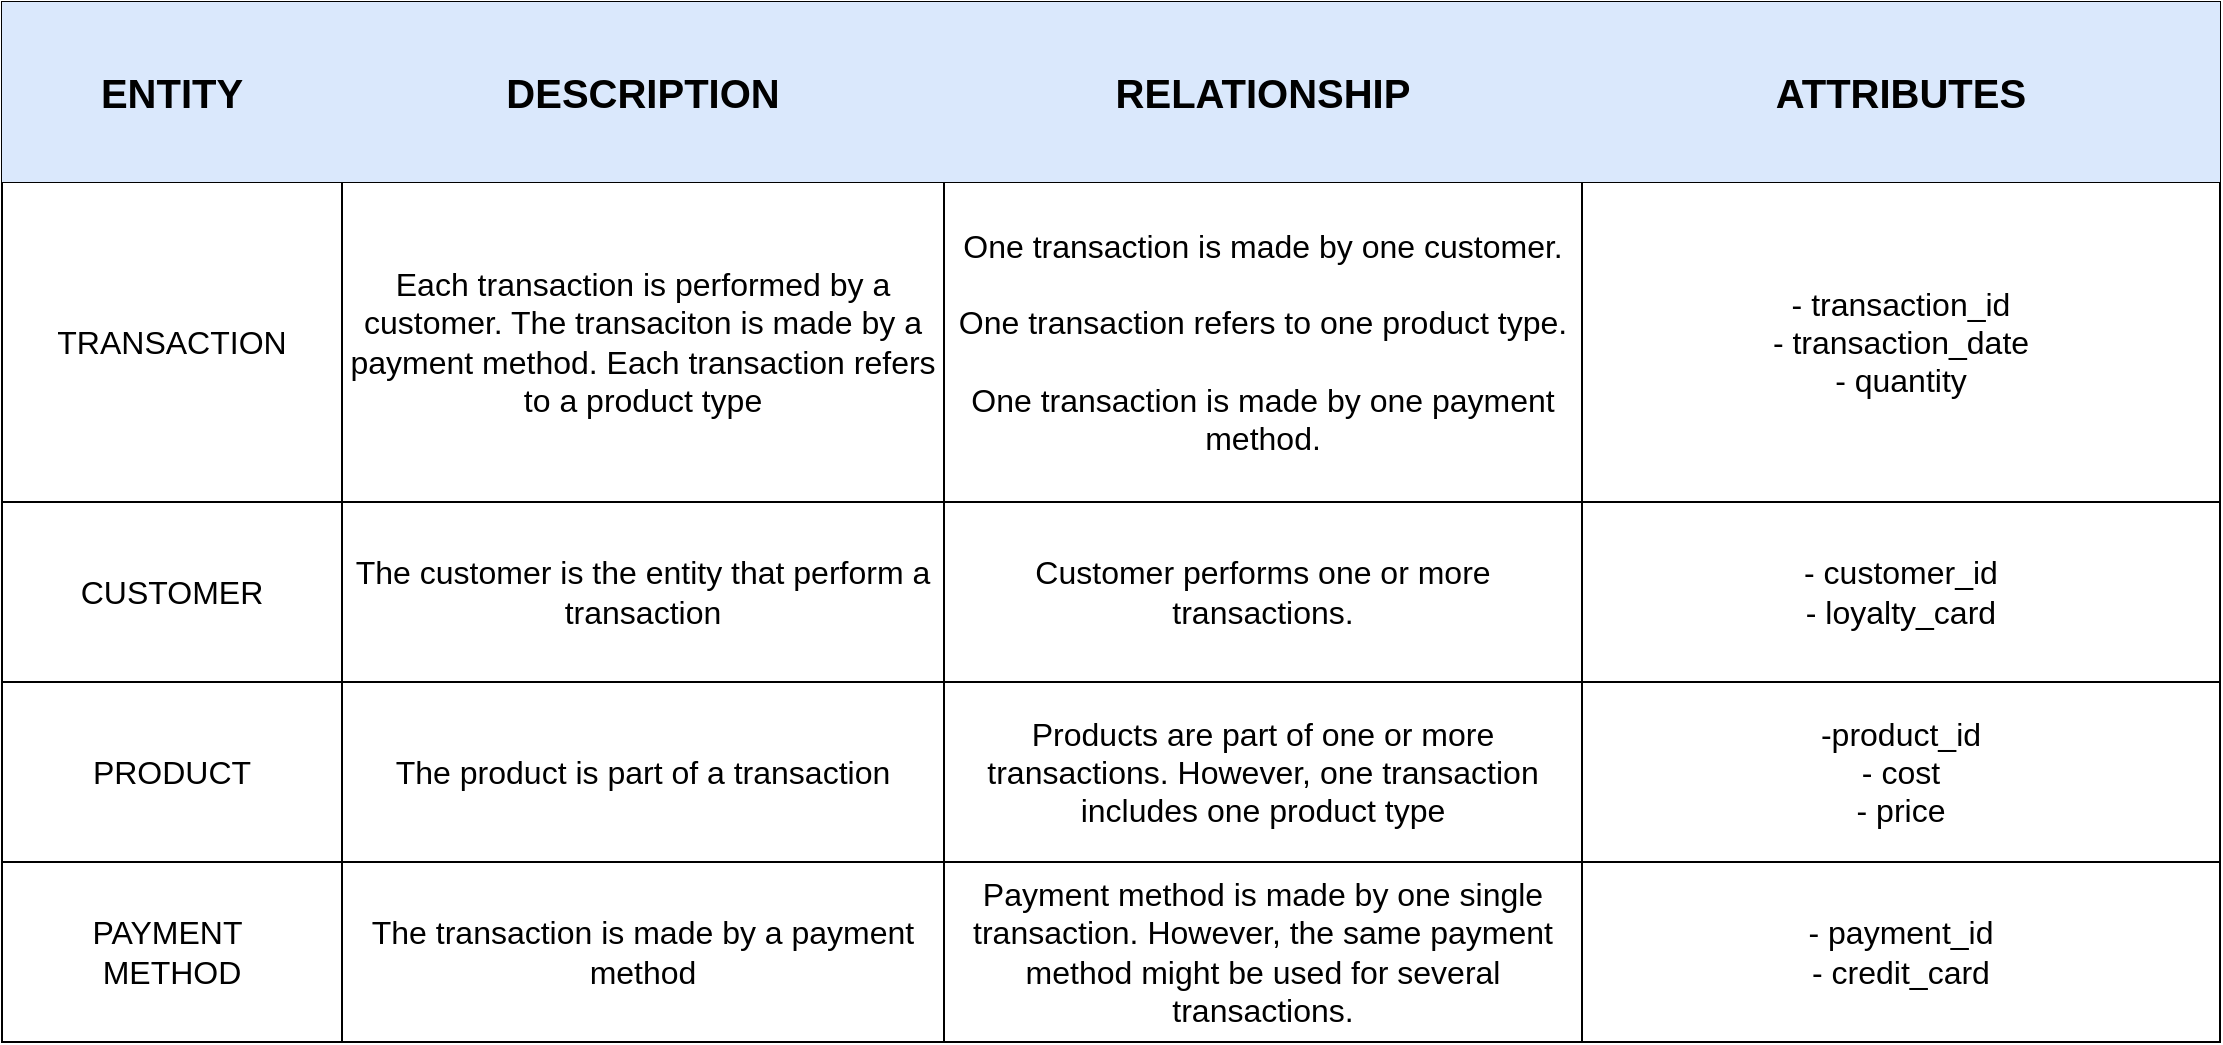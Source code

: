 <mxfile>
    <diagram id="ut0Wxn49TWIXNG7IUd-G" name="table_entities">
        <mxGraphModel dx="850" dy="534" grid="1" gridSize="10" guides="1" tooltips="1" connect="1" arrows="1" fold="1" page="1" pageScale="1" pageWidth="827" pageHeight="1169" math="0" shadow="0">
            <root>
                <mxCell id="0"/>
                <mxCell id="1" parent="0"/>
                <mxCell id="PE9amwRLzX3UN0lb-pWb-1" value="" style="shape=table;startSize=0;container=1;collapsible=0;childLayout=tableLayout;fontSize=16;strokeWidth=1;swimlaneFillColor=#000000;" parent="1" vertex="1">
                    <mxGeometry x="190" y="140" width="1109" height="520" as="geometry"/>
                </mxCell>
                <mxCell id="PE9amwRLzX3UN0lb-pWb-2" value="" style="shape=tableRow;horizontal=0;startSize=0;swimlaneHead=0;swimlaneBody=0;strokeColor=inherit;top=0;left=0;bottom=0;right=0;collapsible=0;dropTarget=0;fillColor=none;points=[[0,0.5],[1,0.5]];portConstraint=eastwest;fontSize=16;strokeWidth=1;swimlaneFillColor=#000000;" parent="PE9amwRLzX3UN0lb-pWb-1" vertex="1">
                    <mxGeometry width="1109" height="90" as="geometry"/>
                </mxCell>
                <mxCell id="PE9amwRLzX3UN0lb-pWb-3" value="ENTITY" style="shape=partialRectangle;html=1;whiteSpace=wrap;connectable=0;strokeColor=#000000;overflow=hidden;fillColor=#dae8fc;top=0;left=0;bottom=0;right=0;pointerEvents=1;fontSize=20;fontStyle=1;strokeWidth=1;swimlaneFillColor=#000000;" parent="PE9amwRLzX3UN0lb-pWb-2" vertex="1">
                    <mxGeometry width="170" height="90" as="geometry">
                        <mxRectangle width="170" height="90" as="alternateBounds"/>
                    </mxGeometry>
                </mxCell>
                <mxCell id="PE9amwRLzX3UN0lb-pWb-4" value="DESCRIPTION" style="shape=partialRectangle;html=1;whiteSpace=wrap;connectable=0;strokeColor=#000000;overflow=hidden;fillColor=#dae8fc;top=0;left=0;bottom=0;right=0;pointerEvents=1;fontSize=20;fontStyle=1;strokeWidth=1;swimlaneFillColor=#000000;" parent="PE9amwRLzX3UN0lb-pWb-2" vertex="1">
                    <mxGeometry x="170" width="301" height="90" as="geometry">
                        <mxRectangle width="301" height="90" as="alternateBounds"/>
                    </mxGeometry>
                </mxCell>
                <mxCell id="PE9amwRLzX3UN0lb-pWb-5" value="RELATIONSHIP" style="shape=partialRectangle;html=1;whiteSpace=wrap;connectable=0;strokeColor=#000000;overflow=hidden;fillColor=#dae8fc;top=0;left=0;bottom=0;right=0;pointerEvents=1;fontSize=20;fontStyle=1;strokeWidth=1;swimlaneFillColor=#000000;" parent="PE9amwRLzX3UN0lb-pWb-2" vertex="1">
                    <mxGeometry x="471" width="319" height="90" as="geometry">
                        <mxRectangle width="319" height="90" as="alternateBounds"/>
                    </mxGeometry>
                </mxCell>
                <mxCell id="3DvLu4khRIEmsDTxHqWY-5" value="ATTRIBUTES" style="shape=partialRectangle;html=1;whiteSpace=wrap;connectable=0;strokeColor=#000000;overflow=hidden;fillColor=#dae8fc;top=0;left=0;bottom=0;right=0;pointerEvents=1;fontSize=20;fontStyle=1;strokeWidth=1;swimlaneFillColor=#000000;" parent="PE9amwRLzX3UN0lb-pWb-2" vertex="1">
                    <mxGeometry x="790" width="319" height="90" as="geometry">
                        <mxRectangle width="319" height="90" as="alternateBounds"/>
                    </mxGeometry>
                </mxCell>
                <mxCell id="PE9amwRLzX3UN0lb-pWb-6" value="" style="shape=tableRow;horizontal=0;startSize=0;swimlaneHead=0;swimlaneBody=0;strokeColor=inherit;top=0;left=0;bottom=0;right=0;collapsible=0;dropTarget=0;fillColor=none;points=[[0,0.5],[1,0.5]];portConstraint=eastwest;fontSize=16;strokeWidth=1;swimlaneFillColor=#000000;" parent="PE9amwRLzX3UN0lb-pWb-1" vertex="1">
                    <mxGeometry y="90" width="1109" height="160" as="geometry"/>
                </mxCell>
                <mxCell id="PE9amwRLzX3UN0lb-pWb-7" value="TRANSACTION" style="shape=partialRectangle;html=1;whiteSpace=wrap;connectable=0;strokeColor=inherit;overflow=hidden;fillColor=none;top=0;left=0;bottom=0;right=0;pointerEvents=1;fontSize=16;strokeWidth=1;swimlaneFillColor=#000000;" parent="PE9amwRLzX3UN0lb-pWb-6" vertex="1">
                    <mxGeometry width="170" height="160" as="geometry">
                        <mxRectangle width="170" height="160" as="alternateBounds"/>
                    </mxGeometry>
                </mxCell>
                <mxCell id="PE9amwRLzX3UN0lb-pWb-8" value="Each transaction is performed by a customer. The transaciton is made by a payment method. Each transaction refers to a product type" style="shape=partialRectangle;html=1;whiteSpace=wrap;connectable=0;strokeColor=inherit;overflow=hidden;fillColor=none;top=0;left=0;bottom=0;right=0;pointerEvents=1;fontSize=16;strokeWidth=1;swimlaneFillColor=#000000;" parent="PE9amwRLzX3UN0lb-pWb-6" vertex="1">
                    <mxGeometry x="170" width="301" height="160" as="geometry">
                        <mxRectangle width="301" height="160" as="alternateBounds"/>
                    </mxGeometry>
                </mxCell>
                <mxCell id="PE9amwRLzX3UN0lb-pWb-9" value="One transaction is made by one customer.&lt;div&gt;&lt;font color=&quot;#000000&quot;&gt;&lt;br&gt;&lt;/font&gt;&lt;div&gt;&lt;span style=&quot;color: rgb(0, 0, 0);&quot;&gt;One transaction refers to one product type.&lt;/span&gt;&lt;/div&gt;&lt;/div&gt;&lt;div&gt;&lt;div style=&quot;scrollbar-color: light-dark(#e2e2e2, #4b4b4b)&lt;br/&gt;&#x9;&#x9;&#x9;&#x9;&#x9;light-dark(#fbfbfb, var(--dark-panel-color));&quot;&gt;&lt;div style=&quot;scrollbar-color: light-dark(#e2e2e2, #4b4b4b)&lt;br/&gt;&#x9;&#x9;&#x9;&#x9;&#x9;light-dark(#fbfbfb, var(--dark-panel-color));&quot;&gt;&lt;span style=&quot;color: rgb(0, 0, 0); scrollbar-color: light-dark(#e2e2e2, #4b4b4b)&lt;br/&gt;&#x9;&#x9;&#x9;&#x9;&#x9;light-dark(#fbfbfb, var(--dark-panel-color));&quot;&gt;&lt;br class=&quot;Apple-interchange-newline&quot;&gt;One transaction is made by one payment method.&lt;/span&gt;&lt;/div&gt;&lt;/div&gt;&lt;/div&gt;" style="shape=partialRectangle;html=1;whiteSpace=wrap;connectable=0;strokeColor=inherit;overflow=hidden;fillColor=none;top=0;left=0;bottom=0;right=0;pointerEvents=1;fontSize=16;strokeWidth=1;swimlaneFillColor=#000000;verticalAlign=middle;" parent="PE9amwRLzX3UN0lb-pWb-6" vertex="1">
                    <mxGeometry x="471" width="319" height="160" as="geometry">
                        <mxRectangle width="319" height="160" as="alternateBounds"/>
                    </mxGeometry>
                </mxCell>
                <mxCell id="3DvLu4khRIEmsDTxHqWY-6" value="- transaction_id&lt;div&gt;- transaction_date&lt;/div&gt;&lt;div&gt;- quantity&lt;/div&gt;" style="shape=partialRectangle;html=1;whiteSpace=wrap;connectable=0;strokeColor=inherit;overflow=hidden;fillColor=none;top=0;left=0;bottom=0;right=0;pointerEvents=1;fontSize=16;strokeWidth=1;swimlaneFillColor=#000000;verticalAlign=middle;" parent="PE9amwRLzX3UN0lb-pWb-6" vertex="1">
                    <mxGeometry x="790" width="319" height="160" as="geometry">
                        <mxRectangle width="319" height="160" as="alternateBounds"/>
                    </mxGeometry>
                </mxCell>
                <mxCell id="PE9amwRLzX3UN0lb-pWb-10" value="" style="shape=tableRow;horizontal=0;startSize=0;swimlaneHead=0;swimlaneBody=0;strokeColor=inherit;top=0;left=0;bottom=0;right=0;collapsible=0;dropTarget=0;fillColor=none;points=[[0,0.5],[1,0.5]];portConstraint=eastwest;fontSize=16;strokeWidth=1;swimlaneFillColor=#000000;" parent="PE9amwRLzX3UN0lb-pWb-1" vertex="1">
                    <mxGeometry y="250" width="1109" height="90" as="geometry"/>
                </mxCell>
                <mxCell id="PE9amwRLzX3UN0lb-pWb-11" value="CUSTOMER" style="shape=partialRectangle;html=1;whiteSpace=wrap;connectable=0;strokeColor=inherit;overflow=hidden;fillColor=none;top=0;left=0;bottom=0;right=0;pointerEvents=1;fontSize=16;strokeWidth=1;swimlaneFillColor=#000000;" parent="PE9amwRLzX3UN0lb-pWb-10" vertex="1">
                    <mxGeometry width="170" height="90" as="geometry">
                        <mxRectangle width="170" height="90" as="alternateBounds"/>
                    </mxGeometry>
                </mxCell>
                <mxCell id="PE9amwRLzX3UN0lb-pWb-12" value="The customer is the entity that perform a transaction" style="shape=partialRectangle;html=1;whiteSpace=wrap;connectable=0;strokeColor=inherit;overflow=hidden;fillColor=none;top=0;left=0;bottom=0;right=0;pointerEvents=1;fontSize=16;strokeWidth=1;swimlaneFillColor=#000000;" parent="PE9amwRLzX3UN0lb-pWb-10" vertex="1">
                    <mxGeometry x="170" width="301" height="90" as="geometry">
                        <mxRectangle width="301" height="90" as="alternateBounds"/>
                    </mxGeometry>
                </mxCell>
                <mxCell id="PE9amwRLzX3UN0lb-pWb-13" value="Customer performs one or more transactions." style="shape=partialRectangle;html=1;whiteSpace=wrap;connectable=0;strokeColor=inherit;overflow=hidden;fillColor=none;top=0;left=0;bottom=0;right=0;pointerEvents=1;fontSize=16;strokeWidth=1;swimlaneFillColor=#000000;" parent="PE9amwRLzX3UN0lb-pWb-10" vertex="1">
                    <mxGeometry x="471" width="319" height="90" as="geometry">
                        <mxRectangle width="319" height="90" as="alternateBounds"/>
                    </mxGeometry>
                </mxCell>
                <mxCell id="3DvLu4khRIEmsDTxHqWY-7" value="- customer_id&lt;div&gt;- loyalty_card&lt;/div&gt;" style="shape=partialRectangle;html=1;whiteSpace=wrap;connectable=0;strokeColor=inherit;overflow=hidden;fillColor=none;top=0;left=0;bottom=0;right=0;pointerEvents=1;fontSize=16;strokeWidth=1;swimlaneFillColor=#000000;" parent="PE9amwRLzX3UN0lb-pWb-10" vertex="1">
                    <mxGeometry x="790" width="319" height="90" as="geometry">
                        <mxRectangle width="319" height="90" as="alternateBounds"/>
                    </mxGeometry>
                </mxCell>
                <mxCell id="hpNWb869jJFFMArHxDOy-1" value="" style="shape=tableRow;horizontal=0;startSize=0;swimlaneHead=0;swimlaneBody=0;strokeColor=inherit;top=0;left=0;bottom=0;right=0;collapsible=0;dropTarget=0;fillColor=none;points=[[0,0.5],[1,0.5]];portConstraint=eastwest;fontSize=16;strokeWidth=1;swimlaneFillColor=#000000;" parent="PE9amwRLzX3UN0lb-pWb-1" vertex="1">
                    <mxGeometry y="340" width="1109" height="90" as="geometry"/>
                </mxCell>
                <mxCell id="hpNWb869jJFFMArHxDOy-2" value="PRODUCT" style="shape=partialRectangle;html=1;whiteSpace=wrap;connectable=0;strokeColor=inherit;overflow=hidden;fillColor=none;top=0;left=0;bottom=0;right=0;pointerEvents=1;fontSize=16;strokeWidth=1;swimlaneFillColor=#000000;" parent="hpNWb869jJFFMArHxDOy-1" vertex="1">
                    <mxGeometry width="170" height="90" as="geometry">
                        <mxRectangle width="170" height="90" as="alternateBounds"/>
                    </mxGeometry>
                </mxCell>
                <mxCell id="hpNWb869jJFFMArHxDOy-3" value="The product is part of a transaction" style="shape=partialRectangle;html=1;whiteSpace=wrap;connectable=0;strokeColor=inherit;overflow=hidden;fillColor=none;top=0;left=0;bottom=0;right=0;pointerEvents=1;fontSize=16;strokeWidth=1;swimlaneFillColor=#000000;" parent="hpNWb869jJFFMArHxDOy-1" vertex="1">
                    <mxGeometry x="170" width="301" height="90" as="geometry">
                        <mxRectangle width="301" height="90" as="alternateBounds"/>
                    </mxGeometry>
                </mxCell>
                <mxCell id="hpNWb869jJFFMArHxDOy-4" value="Products are part of one or more transactions. However, one transaction includes one product type" style="shape=partialRectangle;html=1;whiteSpace=wrap;connectable=0;strokeColor=inherit;overflow=hidden;fillColor=none;top=0;left=0;bottom=0;right=0;pointerEvents=1;fontSize=16;strokeWidth=1;swimlaneFillColor=#000000;" parent="hpNWb869jJFFMArHxDOy-1" vertex="1">
                    <mxGeometry x="471" width="319" height="90" as="geometry">
                        <mxRectangle width="319" height="90" as="alternateBounds"/>
                    </mxGeometry>
                </mxCell>
                <mxCell id="3DvLu4khRIEmsDTxHqWY-8" value="-product_id&lt;div&gt;- cost&lt;/div&gt;&lt;div&gt;- price&lt;/div&gt;" style="shape=partialRectangle;html=1;whiteSpace=wrap;connectable=0;strokeColor=inherit;overflow=hidden;fillColor=none;top=0;left=0;bottom=0;right=0;pointerEvents=1;fontSize=16;strokeWidth=1;swimlaneFillColor=#000000;" parent="hpNWb869jJFFMArHxDOy-1" vertex="1">
                    <mxGeometry x="790" width="319" height="90" as="geometry">
                        <mxRectangle width="319" height="90" as="alternateBounds"/>
                    </mxGeometry>
                </mxCell>
                <mxCell id="hpNWb869jJFFMArHxDOy-5" value="" style="shape=tableRow;horizontal=0;startSize=0;swimlaneHead=0;swimlaneBody=0;strokeColor=inherit;top=0;left=0;bottom=0;right=0;collapsible=0;dropTarget=0;fillColor=none;points=[[0,0.5],[1,0.5]];portConstraint=eastwest;fontSize=16;strokeWidth=1;swimlaneFillColor=#000000;" parent="PE9amwRLzX3UN0lb-pWb-1" vertex="1">
                    <mxGeometry y="430" width="1109" height="90" as="geometry"/>
                </mxCell>
                <mxCell id="hpNWb869jJFFMArHxDOy-6" value="PAYMENT&amp;nbsp;&lt;div&gt;METHOD&lt;/div&gt;" style="shape=partialRectangle;html=1;whiteSpace=wrap;connectable=0;strokeColor=inherit;overflow=hidden;fillColor=none;top=0;left=0;bottom=0;right=0;pointerEvents=1;fontSize=16;strokeWidth=1;swimlaneFillColor=#000000;" parent="hpNWb869jJFFMArHxDOy-5" vertex="1">
                    <mxGeometry width="170" height="90" as="geometry">
                        <mxRectangle width="170" height="90" as="alternateBounds"/>
                    </mxGeometry>
                </mxCell>
                <mxCell id="hpNWb869jJFFMArHxDOy-7" value="The transaction is made by a payment method" style="shape=partialRectangle;html=1;whiteSpace=wrap;connectable=0;strokeColor=inherit;overflow=hidden;fillColor=none;top=0;left=0;bottom=0;right=0;pointerEvents=1;fontSize=16;strokeWidth=1;swimlaneFillColor=#000000;" parent="hpNWb869jJFFMArHxDOy-5" vertex="1">
                    <mxGeometry x="170" width="301" height="90" as="geometry">
                        <mxRectangle width="301" height="90" as="alternateBounds"/>
                    </mxGeometry>
                </mxCell>
                <mxCell id="hpNWb869jJFFMArHxDOy-8" value="Payment method is made by one single transaction. However, the same payment method might be used for several transactions." style="shape=partialRectangle;html=1;whiteSpace=wrap;connectable=0;strokeColor=inherit;overflow=hidden;fillColor=none;top=0;left=0;bottom=0;right=0;pointerEvents=1;fontSize=16;strokeWidth=1;swimlaneFillColor=#000000;" parent="hpNWb869jJFFMArHxDOy-5" vertex="1">
                    <mxGeometry x="471" width="319" height="90" as="geometry">
                        <mxRectangle width="319" height="90" as="alternateBounds"/>
                    </mxGeometry>
                </mxCell>
                <mxCell id="3DvLu4khRIEmsDTxHqWY-9" value="- payment_id&lt;div&gt;- credit_card&lt;/div&gt;" style="shape=partialRectangle;html=1;whiteSpace=wrap;connectable=0;strokeColor=inherit;overflow=hidden;fillColor=none;top=0;left=0;bottom=0;right=0;pointerEvents=1;fontSize=16;strokeWidth=1;swimlaneFillColor=#000000;" parent="hpNWb869jJFFMArHxDOy-5" vertex="1">
                    <mxGeometry x="790" width="319" height="90" as="geometry">
                        <mxRectangle width="319" height="90" as="alternateBounds"/>
                    </mxGeometry>
                </mxCell>
            </root>
        </mxGraphModel>
    </diagram>
</mxfile>
